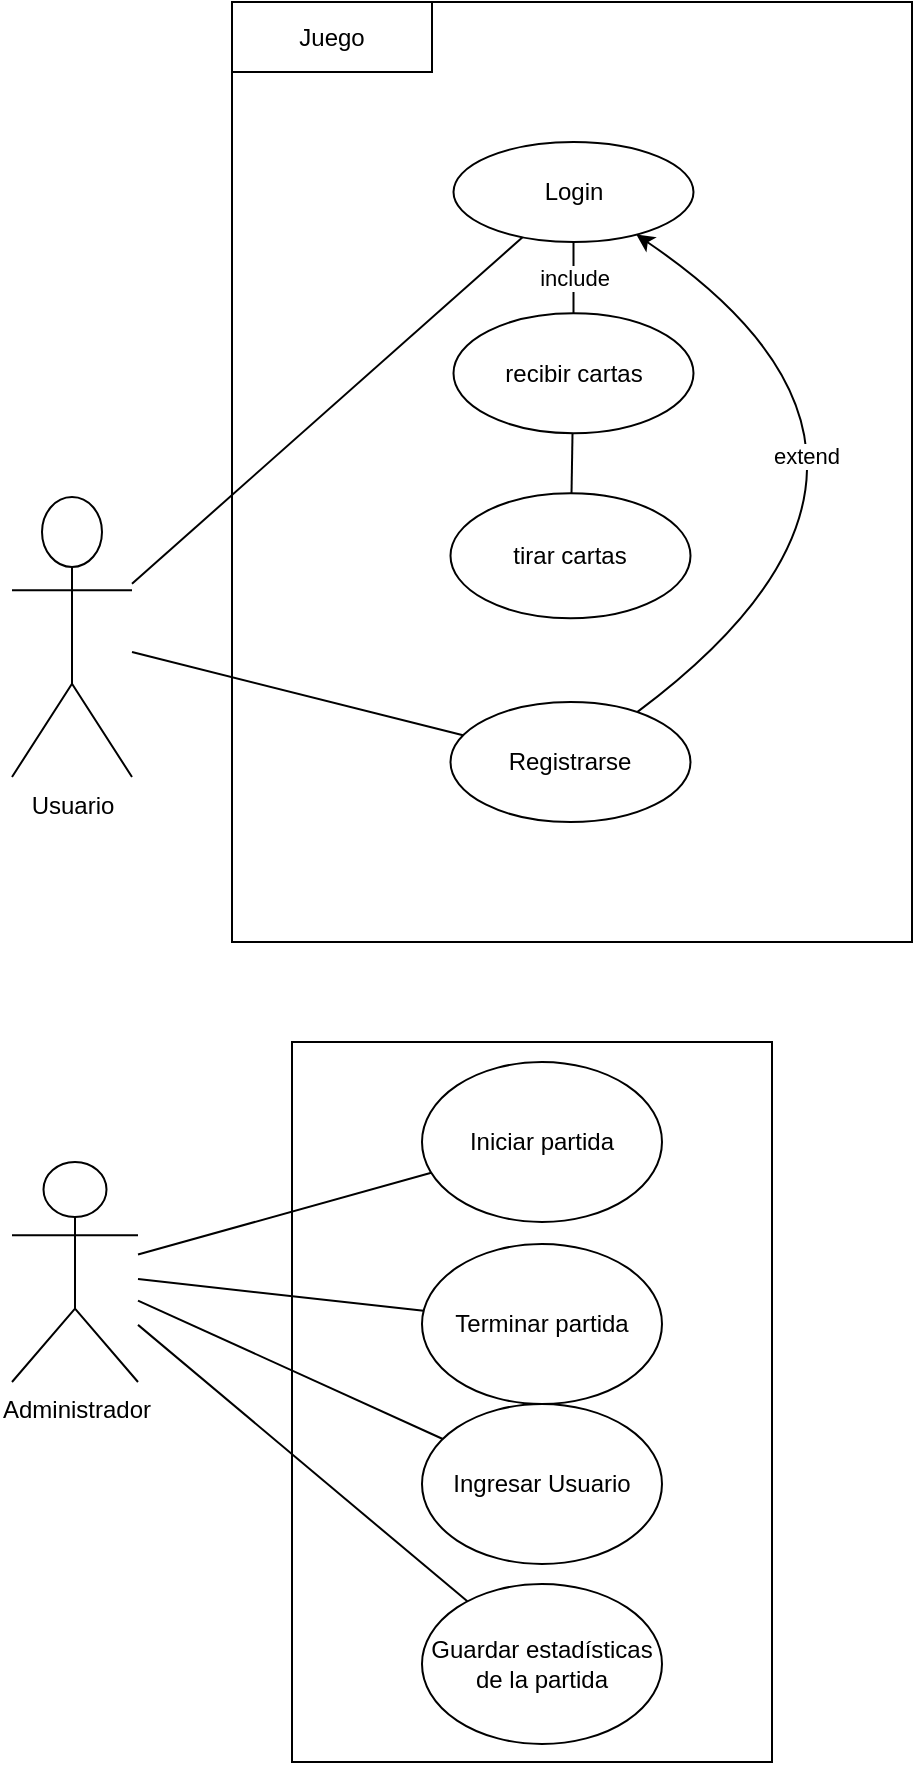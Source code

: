 <mxfile version="24.8.0">
  <diagram name="Página-1" id="jZNI6kJHGhAPYXhtxn2M">
    <mxGraphModel dx="1195" dy="648" grid="1" gridSize="10" guides="1" tooltips="1" connect="1" arrows="1" fold="1" page="1" pageScale="1" pageWidth="827" pageHeight="1169" math="0" shadow="0">
      <root>
        <mxCell id="0" />
        <mxCell id="1" parent="0" />
        <mxCell id="Mivz6OfDrqn59PwbkGwn-10" value="" style="rounded=0;whiteSpace=wrap;html=1;" parent="1" vertex="1">
          <mxGeometry x="180" y="580" width="240" height="360" as="geometry" />
        </mxCell>
        <mxCell id="46wFzU1qvSwc1RMeuPBv-4" value="Usuario" style="shape=umlActor;verticalLabelPosition=bottom;verticalAlign=top;html=1;outlineConnect=0;direction=east;" parent="1" vertex="1">
          <mxGeometry x="40" y="307.5" width="60" height="140" as="geometry" />
        </mxCell>
        <mxCell id="46wFzU1qvSwc1RMeuPBv-5" value="" style="rounded=0;whiteSpace=wrap;html=1;labelBackgroundColor=none;fontColor=default;" parent="1" vertex="1">
          <mxGeometry x="150" y="60" width="340" height="470" as="geometry" />
        </mxCell>
        <mxCell id="46wFzU1qvSwc1RMeuPBv-6" value="Login" style="ellipse;whiteSpace=wrap;html=1;" parent="1" vertex="1">
          <mxGeometry x="260.75" y="130" width="120" height="50" as="geometry" />
        </mxCell>
        <mxCell id="46wFzU1qvSwc1RMeuPBv-7" value="Juego" style="rounded=0;whiteSpace=wrap;html=1;" parent="1" vertex="1">
          <mxGeometry x="150" y="60" width="100" height="35" as="geometry" />
        </mxCell>
        <mxCell id="46wFzU1qvSwc1RMeuPBv-11" value="" style="endArrow=none;html=1;rounded=0;" parent="1" source="46wFzU1qvSwc1RMeuPBv-4" target="46wFzU1qvSwc1RMeuPBv-6" edge="1">
          <mxGeometry width="50" height="50" relative="1" as="geometry">
            <mxPoint x="223" y="300" as="sourcePoint" />
            <mxPoint x="273" y="250" as="targetPoint" />
          </mxGeometry>
        </mxCell>
        <mxCell id="qULEmMPLRNUaXXGW2xrg-3" value="include" style="endArrow=none;html=1;rounded=0;" parent="1" source="46wFzU1qvSwc1RMeuPBv-6" target="Mivz6OfDrqn59PwbkGwn-1" edge="1">
          <mxGeometry width="50" height="50" relative="1" as="geometry">
            <mxPoint x="300.75" y="345" as="sourcePoint" />
            <mxPoint x="320.75" y="215" as="targetPoint" />
          </mxGeometry>
        </mxCell>
        <mxCell id="GgtP5W7gPfGcNIlzFrxF-9" value="Administrador" style="shape=umlActor;verticalLabelPosition=bottom;verticalAlign=top;html=1;outlineConnect=0;" parent="1" vertex="1">
          <mxGeometry x="40" y="640" width="63" height="110" as="geometry" />
        </mxCell>
        <mxCell id="GgtP5W7gPfGcNIlzFrxF-11" value="Iniciar partida" style="ellipse;whiteSpace=wrap;html=1;" parent="1" vertex="1">
          <mxGeometry x="245" y="590" width="120" height="80" as="geometry" />
        </mxCell>
        <mxCell id="GgtP5W7gPfGcNIlzFrxF-13" value="Terminar partida" style="ellipse;whiteSpace=wrap;html=1;" parent="1" vertex="1">
          <mxGeometry x="245" y="681" width="120" height="80" as="geometry" />
        </mxCell>
        <mxCell id="GgtP5W7gPfGcNIlzFrxF-14" value="" style="endArrow=none;html=1;rounded=0;" parent="1" source="GgtP5W7gPfGcNIlzFrxF-9" target="GgtP5W7gPfGcNIlzFrxF-11" edge="1">
          <mxGeometry width="50" height="50" relative="1" as="geometry">
            <mxPoint x="501.5" y="560" as="sourcePoint" />
            <mxPoint x="551.5" y="510" as="targetPoint" />
          </mxGeometry>
        </mxCell>
        <mxCell id="GgtP5W7gPfGcNIlzFrxF-15" value="" style="endArrow=none;html=1;rounded=0;" parent="1" source="GgtP5W7gPfGcNIlzFrxF-9" target="GgtP5W7gPfGcNIlzFrxF-13" edge="1">
          <mxGeometry width="50" height="50" relative="1" as="geometry">
            <mxPoint x="501.5" y="560" as="sourcePoint" />
            <mxPoint x="551.5" y="510" as="targetPoint" />
          </mxGeometry>
        </mxCell>
        <mxCell id="GgtP5W7gPfGcNIlzFrxF-16" value="Ingresar Usuario" style="ellipse;whiteSpace=wrap;html=1;" parent="1" vertex="1">
          <mxGeometry x="245" y="761" width="120" height="80" as="geometry" />
        </mxCell>
        <mxCell id="GgtP5W7gPfGcNIlzFrxF-17" value="Guardar estadísticas de la partida" style="ellipse;whiteSpace=wrap;html=1;" parent="1" vertex="1">
          <mxGeometry x="245" y="851" width="120" height="80" as="geometry" />
        </mxCell>
        <mxCell id="GgtP5W7gPfGcNIlzFrxF-18" value="" style="endArrow=none;html=1;rounded=0;" parent="1" source="GgtP5W7gPfGcNIlzFrxF-9" target="GgtP5W7gPfGcNIlzFrxF-16" edge="1">
          <mxGeometry width="50" height="50" relative="1" as="geometry">
            <mxPoint x="501.5" y="780" as="sourcePoint" />
            <mxPoint x="551.5" y="730" as="targetPoint" />
          </mxGeometry>
        </mxCell>
        <mxCell id="GgtP5W7gPfGcNIlzFrxF-19" value="" style="endArrow=none;html=1;rounded=0;" parent="1" source="GgtP5W7gPfGcNIlzFrxF-9" target="GgtP5W7gPfGcNIlzFrxF-17" edge="1">
          <mxGeometry width="50" height="50" relative="1" as="geometry">
            <mxPoint x="501.5" y="780" as="sourcePoint" />
            <mxPoint x="551.5" y="730" as="targetPoint" />
          </mxGeometry>
        </mxCell>
        <mxCell id="Mivz6OfDrqn59PwbkGwn-1" value="recibir cartas" style="ellipse;whiteSpace=wrap;html=1;" parent="1" vertex="1">
          <mxGeometry x="260.75" y="215.62" width="120" height="60" as="geometry" />
        </mxCell>
        <mxCell id="Mivz6OfDrqn59PwbkGwn-2" value="&lt;div&gt;tirar cartas&lt;/div&gt;" style="ellipse;whiteSpace=wrap;html=1;" parent="1" vertex="1">
          <mxGeometry x="259.25" y="305.62" width="120" height="62.5" as="geometry" />
        </mxCell>
        <mxCell id="Mivz6OfDrqn59PwbkGwn-3" value="" style="endArrow=none;html=1;rounded=0;" parent="1" source="Mivz6OfDrqn59PwbkGwn-2" target="Mivz6OfDrqn59PwbkGwn-1" edge="1">
          <mxGeometry width="50" height="50" relative="1" as="geometry">
            <mxPoint x="199.25" y="495.62" as="sourcePoint" />
            <mxPoint x="249.25" y="445.62" as="targetPoint" />
          </mxGeometry>
        </mxCell>
        <mxCell id="Mivz6OfDrqn59PwbkGwn-4" value="Registrarse" style="ellipse;whiteSpace=wrap;html=1;" parent="1" vertex="1">
          <mxGeometry x="259.25" y="410" width="120" height="60" as="geometry" />
        </mxCell>
        <mxCell id="Mivz6OfDrqn59PwbkGwn-5" value="" style="endArrow=none;html=1;rounded=0;" parent="1" source="Mivz6OfDrqn59PwbkGwn-4" target="46wFzU1qvSwc1RMeuPBv-4" edge="1">
          <mxGeometry width="50" height="50" relative="1" as="geometry">
            <mxPoint x="270" y="440" as="sourcePoint" />
            <mxPoint x="320" y="390" as="targetPoint" />
          </mxGeometry>
        </mxCell>
        <mxCell id="Mivz6OfDrqn59PwbkGwn-6" value="" style="endArrow=classic;html=1;rounded=0;curved=1;endFill=1;" parent="1" source="Mivz6OfDrqn59PwbkGwn-4" target="46wFzU1qvSwc1RMeuPBv-6" edge="1">
          <mxGeometry width="50" height="50" relative="1" as="geometry">
            <mxPoint x="270" y="440" as="sourcePoint" />
            <mxPoint x="320" y="390" as="targetPoint" />
            <Array as="points">
              <mxPoint x="520" y="290" />
            </Array>
          </mxGeometry>
        </mxCell>
        <mxCell id="Mivz6OfDrqn59PwbkGwn-9" value="extend" style="edgeLabel;html=1;align=center;verticalAlign=middle;resizable=0;points=[];" parent="Mivz6OfDrqn59PwbkGwn-6" vertex="1" connectable="0">
          <mxGeometry x="0.357" y="44" relative="1" as="geometry">
            <mxPoint as="offset" />
          </mxGeometry>
        </mxCell>
      </root>
    </mxGraphModel>
  </diagram>
</mxfile>
